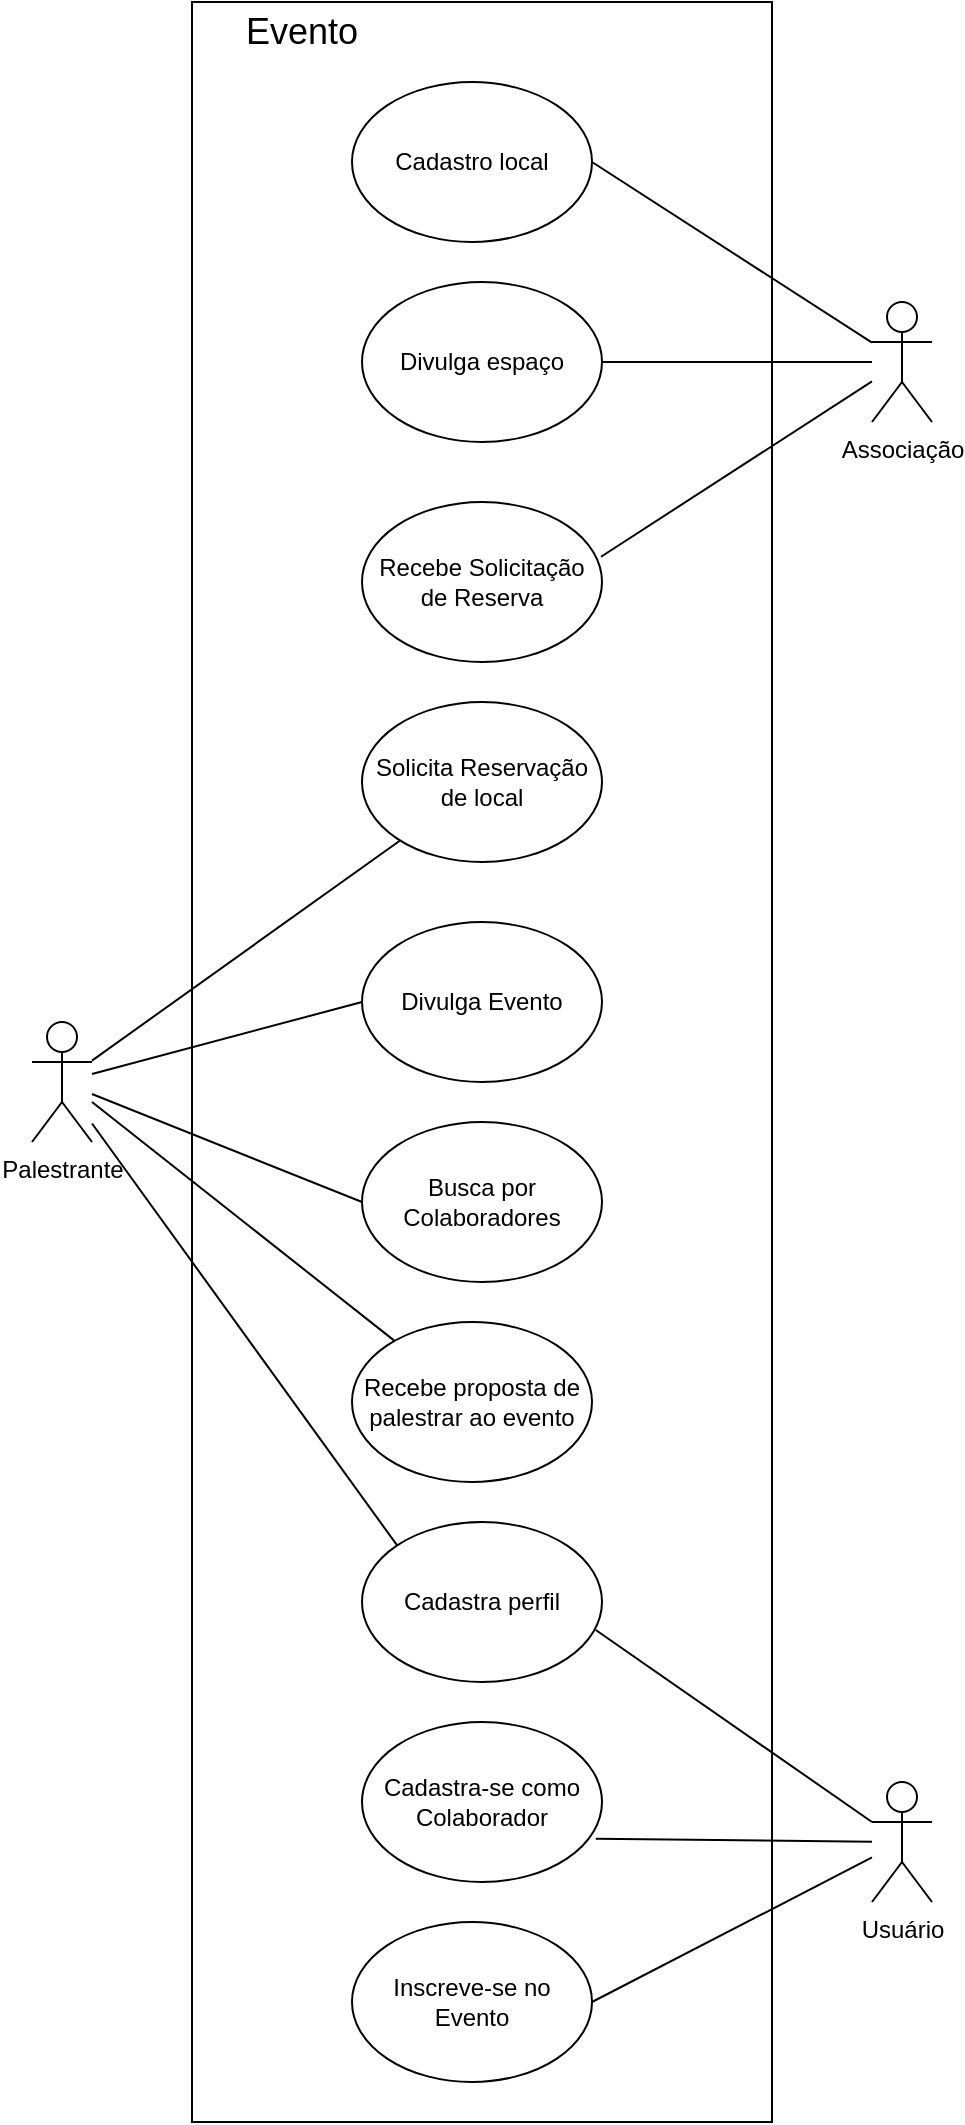 <mxfile version="21.1.8" type="device">
  <diagram name="Page-1" id="BDWdMG-ZuUDIeam_YBv1">
    <mxGraphModel dx="886" dy="545" grid="1" gridSize="10" guides="1" tooltips="1" connect="1" arrows="1" fold="1" page="1" pageScale="1" pageWidth="850" pageHeight="1100" math="0" shadow="0">
      <root>
        <mxCell id="0" />
        <mxCell id="1" parent="0" />
        <mxCell id="eHYIBrNnfKkYtCbKXNds-22" value="" style="rounded=0;whiteSpace=wrap;html=1;" vertex="1" parent="1">
          <mxGeometry x="220" y="10" width="290" height="1060" as="geometry" />
        </mxCell>
        <mxCell id="eHYIBrNnfKkYtCbKXNds-1" value="Usuário" style="shape=umlActor;verticalLabelPosition=bottom;verticalAlign=top;html=1;outlineConnect=0;" vertex="1" parent="1">
          <mxGeometry x="560" y="900" width="30" height="60" as="geometry" />
        </mxCell>
        <mxCell id="eHYIBrNnfKkYtCbKXNds-5" value="Associação" style="shape=umlActor;verticalLabelPosition=bottom;verticalAlign=top;html=1;outlineConnect=0;" vertex="1" parent="1">
          <mxGeometry x="560" y="160" width="30" height="60" as="geometry" />
        </mxCell>
        <mxCell id="eHYIBrNnfKkYtCbKXNds-9" value="Cadastro local" style="ellipse;whiteSpace=wrap;html=1;" vertex="1" parent="1">
          <mxGeometry x="300" y="50" width="120" height="80" as="geometry" />
        </mxCell>
        <mxCell id="eHYIBrNnfKkYtCbKXNds-12" value="" style="endArrow=none;html=1;rounded=0;exitX=1;exitY=0.5;exitDx=0;exitDy=0;" edge="1" parent="1" source="eHYIBrNnfKkYtCbKXNds-9" target="eHYIBrNnfKkYtCbKXNds-5">
          <mxGeometry width="50" height="50" relative="1" as="geometry">
            <mxPoint x="430" y="80" as="sourcePoint" />
            <mxPoint x="490" y="70" as="targetPoint" />
          </mxGeometry>
        </mxCell>
        <mxCell id="eHYIBrNnfKkYtCbKXNds-13" value="Divulga espaço" style="ellipse;whiteSpace=wrap;html=1;" vertex="1" parent="1">
          <mxGeometry x="305" y="150" width="120" height="80" as="geometry" />
        </mxCell>
        <mxCell id="eHYIBrNnfKkYtCbKXNds-14" value="" style="endArrow=none;html=1;rounded=0;" edge="1" parent="1" source="eHYIBrNnfKkYtCbKXNds-13" target="eHYIBrNnfKkYtCbKXNds-5">
          <mxGeometry width="50" height="50" relative="1" as="geometry">
            <mxPoint x="420" y="180" as="sourcePoint" />
            <mxPoint x="550" y="120" as="targetPoint" />
          </mxGeometry>
        </mxCell>
        <mxCell id="eHYIBrNnfKkYtCbKXNds-16" value="Palestrante" style="shape=umlActor;verticalLabelPosition=bottom;verticalAlign=top;html=1;outlineConnect=0;" vertex="1" parent="1">
          <mxGeometry x="140" y="520" width="30" height="60" as="geometry" />
        </mxCell>
        <mxCell id="eHYIBrNnfKkYtCbKXNds-17" value="Solicita Reservação de local" style="ellipse;whiteSpace=wrap;html=1;" vertex="1" parent="1">
          <mxGeometry x="305" y="360" width="120" height="80" as="geometry" />
        </mxCell>
        <mxCell id="eHYIBrNnfKkYtCbKXNds-18" value="Recebe Solicitação de Reserva" style="ellipse;whiteSpace=wrap;html=1;" vertex="1" parent="1">
          <mxGeometry x="305" y="260" width="120" height="80" as="geometry" />
        </mxCell>
        <mxCell id="eHYIBrNnfKkYtCbKXNds-19" value="" style="endArrow=none;html=1;rounded=0;" edge="1" parent="1" source="eHYIBrNnfKkYtCbKXNds-16" target="eHYIBrNnfKkYtCbKXNds-17">
          <mxGeometry width="50" height="50" relative="1" as="geometry">
            <mxPoint x="190" y="280" as="sourcePoint" />
            <mxPoint x="240" y="230" as="targetPoint" />
          </mxGeometry>
        </mxCell>
        <mxCell id="eHYIBrNnfKkYtCbKXNds-20" value="" style="endArrow=none;html=1;rounded=0;exitX=0.996;exitY=0.342;exitDx=0;exitDy=0;exitPerimeter=0;" edge="1" parent="1" source="eHYIBrNnfKkYtCbKXNds-18" target="eHYIBrNnfKkYtCbKXNds-5">
          <mxGeometry width="50" height="50" relative="1" as="geometry">
            <mxPoint x="480" y="400" as="sourcePoint" />
            <mxPoint x="530" y="350" as="targetPoint" />
          </mxGeometry>
        </mxCell>
        <mxCell id="eHYIBrNnfKkYtCbKXNds-23" value="Evento" style="text;html=1;strokeColor=none;fillColor=none;align=center;verticalAlign=middle;whiteSpace=wrap;rounded=0;fontSize=18;" vertex="1" parent="1">
          <mxGeometry x="230" y="10" width="90" height="30" as="geometry" />
        </mxCell>
        <mxCell id="eHYIBrNnfKkYtCbKXNds-24" value="Divulga Evento" style="ellipse;whiteSpace=wrap;html=1;" vertex="1" parent="1">
          <mxGeometry x="305" y="470" width="120" height="80" as="geometry" />
        </mxCell>
        <mxCell id="eHYIBrNnfKkYtCbKXNds-25" value="Inscreve-se no Evento" style="ellipse;whiteSpace=wrap;html=1;" vertex="1" parent="1">
          <mxGeometry x="300" y="970" width="120" height="80" as="geometry" />
        </mxCell>
        <mxCell id="eHYIBrNnfKkYtCbKXNds-26" value="" style="endArrow=none;html=1;rounded=0;exitX=1;exitY=0.5;exitDx=0;exitDy=0;" edge="1" parent="1" source="eHYIBrNnfKkYtCbKXNds-25" target="eHYIBrNnfKkYtCbKXNds-1">
          <mxGeometry width="50" height="50" relative="1" as="geometry">
            <mxPoint x="440" y="630" as="sourcePoint" />
            <mxPoint x="310" y="590" as="targetPoint" />
          </mxGeometry>
        </mxCell>
        <mxCell id="eHYIBrNnfKkYtCbKXNds-28" value="" style="endArrow=none;html=1;rounded=0;entryX=0;entryY=0.5;entryDx=0;entryDy=0;" edge="1" parent="1" source="eHYIBrNnfKkYtCbKXNds-16" target="eHYIBrNnfKkYtCbKXNds-24">
          <mxGeometry width="50" height="50" relative="1" as="geometry">
            <mxPoint x="180" y="430" as="sourcePoint" />
            <mxPoint x="265" y="440" as="targetPoint" />
          </mxGeometry>
        </mxCell>
        <mxCell id="eHYIBrNnfKkYtCbKXNds-29" value="Busca por Colaboradores" style="ellipse;whiteSpace=wrap;html=1;" vertex="1" parent="1">
          <mxGeometry x="305" y="570" width="120" height="80" as="geometry" />
        </mxCell>
        <mxCell id="eHYIBrNnfKkYtCbKXNds-31" value="Cadastra-se como Colaborador" style="ellipse;whiteSpace=wrap;html=1;" vertex="1" parent="1">
          <mxGeometry x="305" y="870" width="120" height="80" as="geometry" />
        </mxCell>
        <mxCell id="eHYIBrNnfKkYtCbKXNds-33" value="" style="endArrow=none;html=1;rounded=0;exitX=0;exitY=0.5;exitDx=0;exitDy=0;" edge="1" parent="1" source="eHYIBrNnfKkYtCbKXNds-29" target="eHYIBrNnfKkYtCbKXNds-16">
          <mxGeometry width="50" height="50" relative="1" as="geometry">
            <mxPoint x="270" y="610" as="sourcePoint" />
            <mxPoint x="320" y="560" as="targetPoint" />
          </mxGeometry>
        </mxCell>
        <mxCell id="eHYIBrNnfKkYtCbKXNds-34" value="" style="endArrow=none;html=1;rounded=0;exitX=0.974;exitY=0.729;exitDx=0;exitDy=0;exitPerimeter=0;" edge="1" parent="1" source="eHYIBrNnfKkYtCbKXNds-31" target="eHYIBrNnfKkYtCbKXNds-1">
          <mxGeometry width="50" height="50" relative="1" as="geometry">
            <mxPoint x="270" y="660" as="sourcePoint" />
            <mxPoint x="550" y="740" as="targetPoint" />
          </mxGeometry>
        </mxCell>
        <mxCell id="eHYIBrNnfKkYtCbKXNds-40" value="Recebe proposta de palestrar ao evento" style="ellipse;whiteSpace=wrap;html=1;" vertex="1" parent="1">
          <mxGeometry x="300" y="670" width="120" height="80" as="geometry" />
        </mxCell>
        <mxCell id="eHYIBrNnfKkYtCbKXNds-43" value="" style="endArrow=none;html=1;rounded=0;" edge="1" parent="1" source="eHYIBrNnfKkYtCbKXNds-40">
          <mxGeometry width="50" height="50" relative="1" as="geometry">
            <mxPoint x="190" y="670" as="sourcePoint" />
            <mxPoint x="170" y="560" as="targetPoint" />
          </mxGeometry>
        </mxCell>
        <mxCell id="eHYIBrNnfKkYtCbKXNds-44" value="Cadastra perfil" style="ellipse;whiteSpace=wrap;html=1;" vertex="1" parent="1">
          <mxGeometry x="305" y="770" width="120" height="80" as="geometry" />
        </mxCell>
        <mxCell id="eHYIBrNnfKkYtCbKXNds-45" value="" style="endArrow=none;html=1;rounded=0;exitX=0;exitY=0;exitDx=0;exitDy=0;" edge="1" parent="1" source="eHYIBrNnfKkYtCbKXNds-44" target="eHYIBrNnfKkYtCbKXNds-16">
          <mxGeometry width="50" height="50" relative="1" as="geometry">
            <mxPoint x="310" y="820" as="sourcePoint" />
            <mxPoint x="360" y="770" as="targetPoint" />
          </mxGeometry>
        </mxCell>
        <mxCell id="eHYIBrNnfKkYtCbKXNds-46" value="" style="endArrow=none;html=1;rounded=0;exitX=0.974;exitY=0.675;exitDx=0;exitDy=0;exitPerimeter=0;entryX=0;entryY=0.333;entryDx=0;entryDy=0;entryPerimeter=0;" edge="1" parent="1" source="eHYIBrNnfKkYtCbKXNds-44" target="eHYIBrNnfKkYtCbKXNds-1">
          <mxGeometry width="50" height="50" relative="1" as="geometry">
            <mxPoint x="310" y="920" as="sourcePoint" />
            <mxPoint x="560" y="1000" as="targetPoint" />
          </mxGeometry>
        </mxCell>
      </root>
    </mxGraphModel>
  </diagram>
</mxfile>
